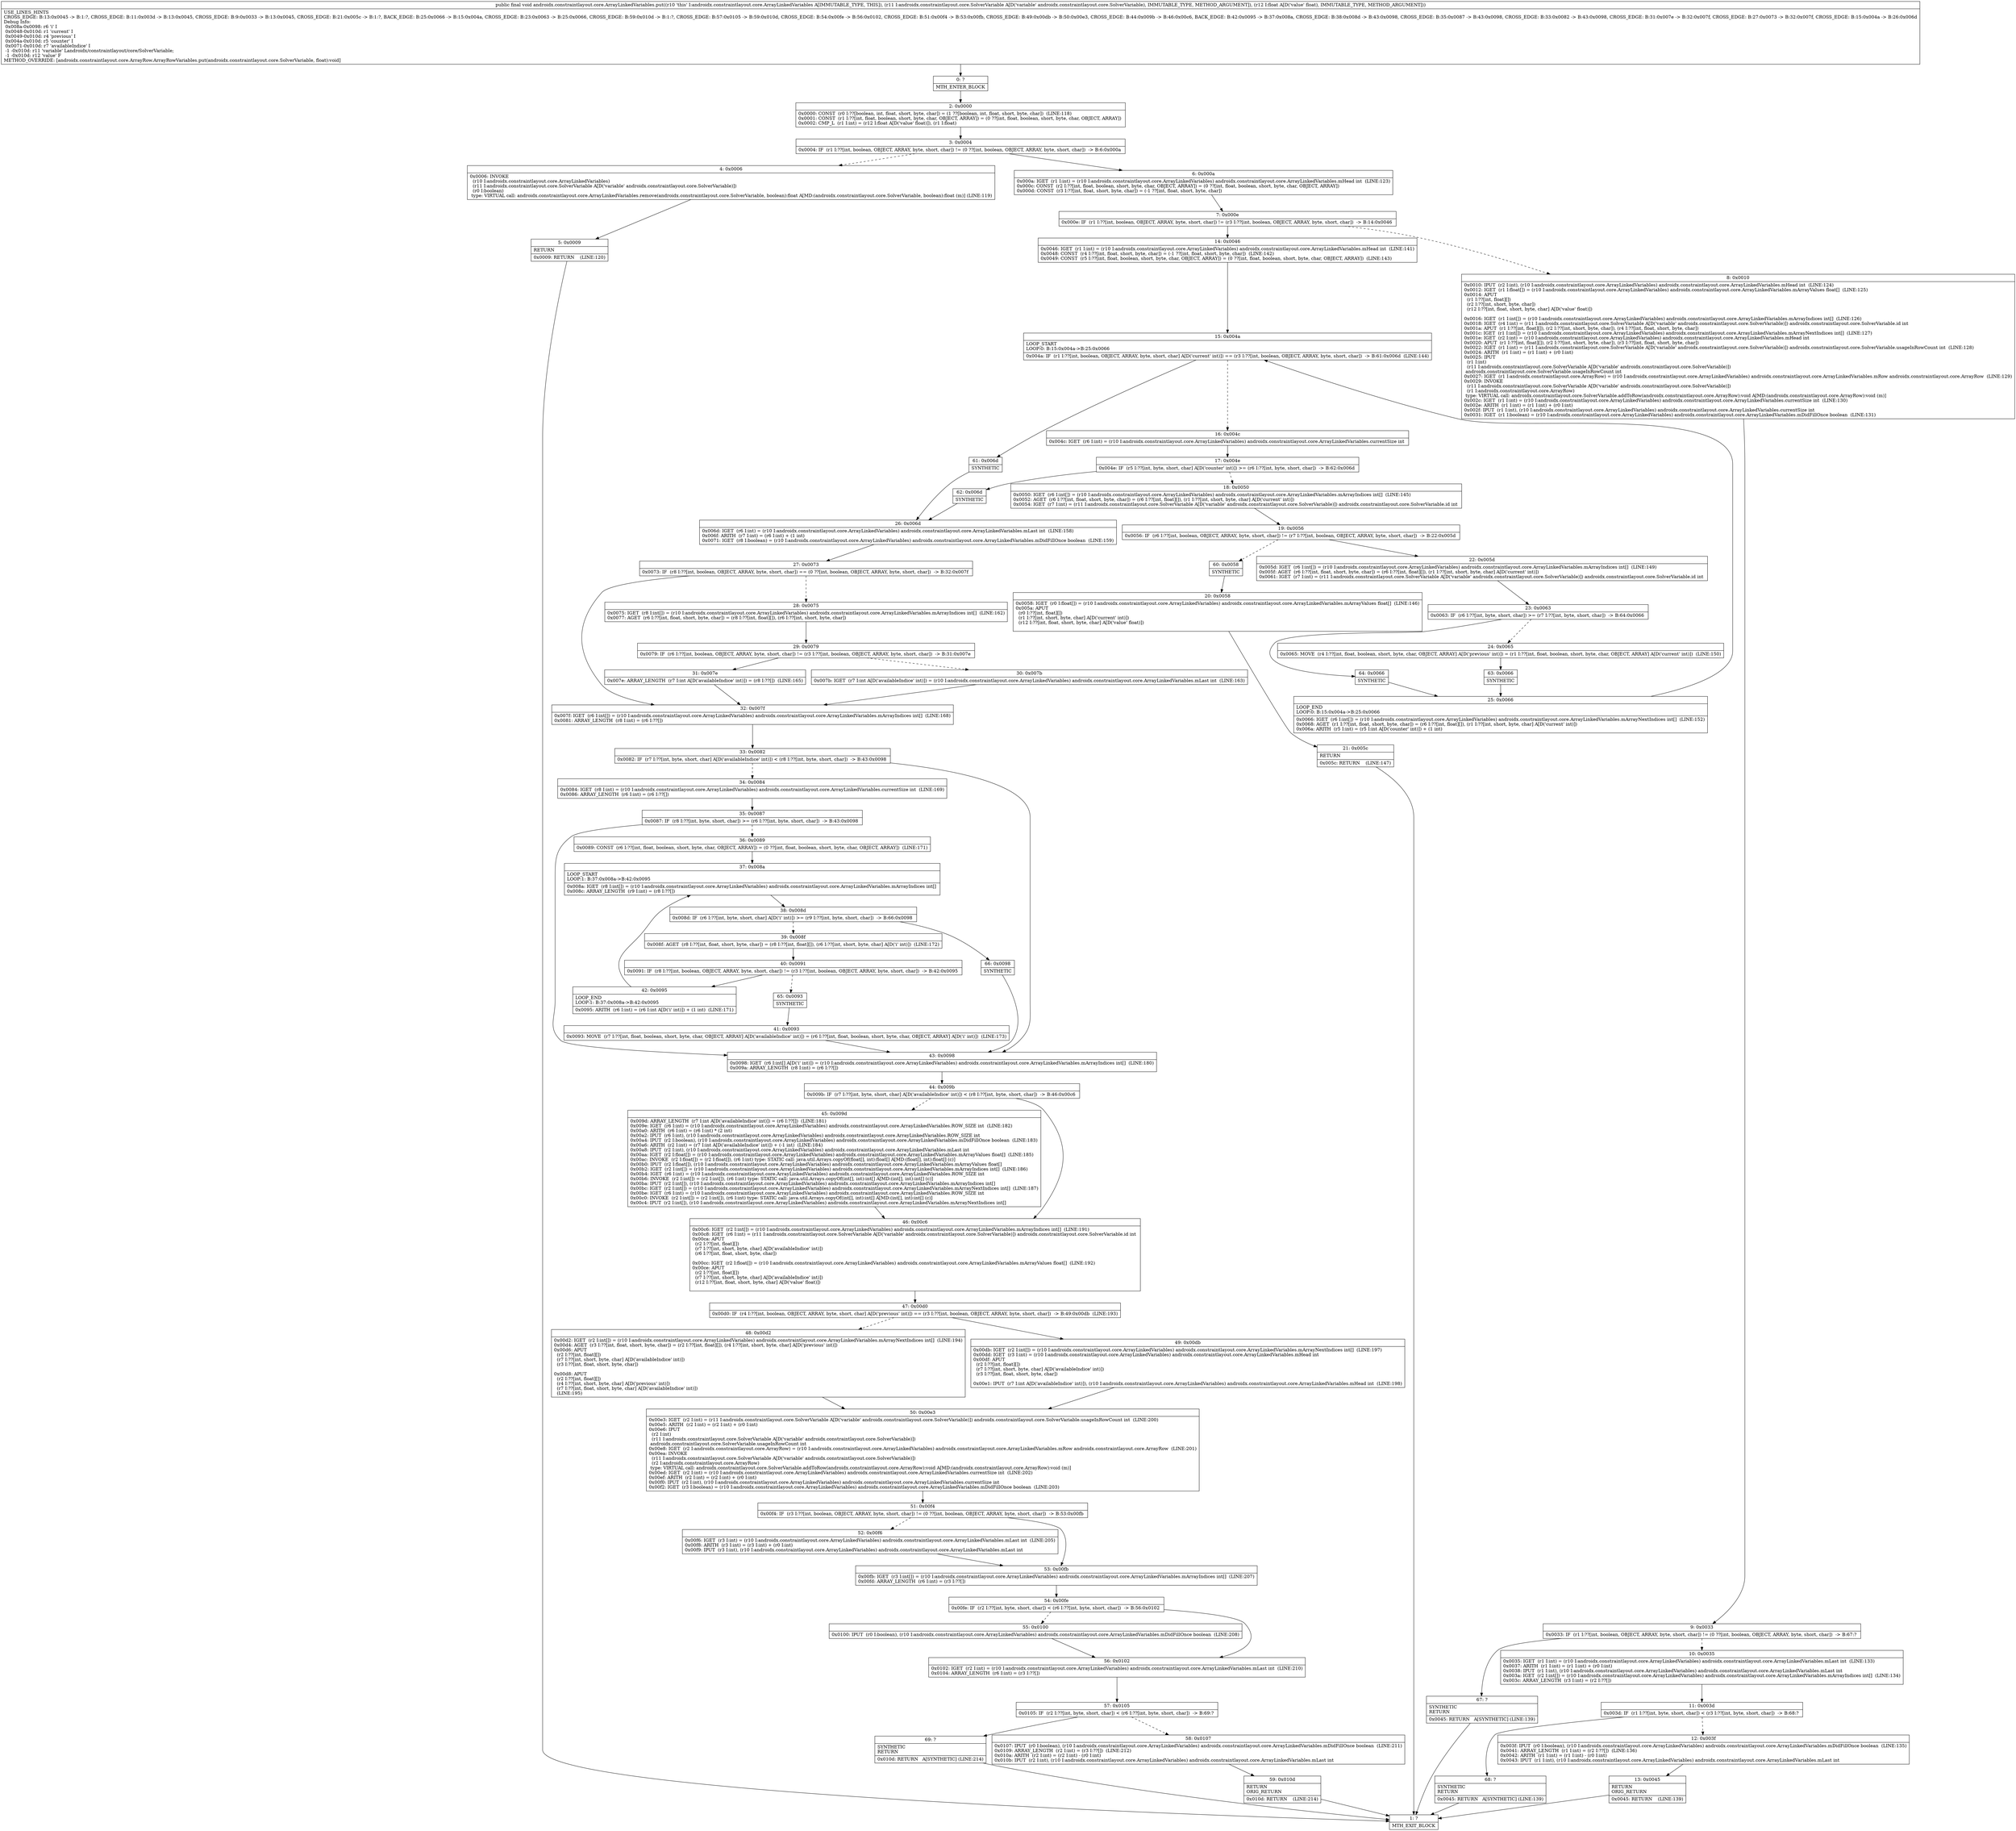 digraph "CFG forandroidx.constraintlayout.core.ArrayLinkedVariables.put(Landroidx\/constraintlayout\/core\/SolverVariable;F)V" {
Node_0 [shape=record,label="{0\:\ ?|MTH_ENTER_BLOCK\l}"];
Node_2 [shape=record,label="{2\:\ 0x0000|0x0000: CONST  (r0 I:??[boolean, int, float, short, byte, char]) = (1 ??[boolean, int, float, short, byte, char])  (LINE:118)\l0x0001: CONST  (r1 I:??[int, float, boolean, short, byte, char, OBJECT, ARRAY]) = (0 ??[int, float, boolean, short, byte, char, OBJECT, ARRAY]) \l0x0002: CMP_L  (r1 I:int) = (r12 I:float A[D('value' float)]), (r1 I:float) \l}"];
Node_3 [shape=record,label="{3\:\ 0x0004|0x0004: IF  (r1 I:??[int, boolean, OBJECT, ARRAY, byte, short, char]) != (0 ??[int, boolean, OBJECT, ARRAY, byte, short, char])  \-\> B:6:0x000a \l}"];
Node_4 [shape=record,label="{4\:\ 0x0006|0x0006: INVOKE  \l  (r10 I:androidx.constraintlayout.core.ArrayLinkedVariables)\l  (r11 I:androidx.constraintlayout.core.SolverVariable A[D('variable' androidx.constraintlayout.core.SolverVariable)])\l  (r0 I:boolean)\l type: VIRTUAL call: androidx.constraintlayout.core.ArrayLinkedVariables.remove(androidx.constraintlayout.core.SolverVariable, boolean):float A[MD:(androidx.constraintlayout.core.SolverVariable, boolean):float (m)] (LINE:119)\l}"];
Node_5 [shape=record,label="{5\:\ 0x0009|RETURN\l|0x0009: RETURN    (LINE:120)\l}"];
Node_1 [shape=record,label="{1\:\ ?|MTH_EXIT_BLOCK\l}"];
Node_6 [shape=record,label="{6\:\ 0x000a|0x000a: IGET  (r1 I:int) = (r10 I:androidx.constraintlayout.core.ArrayLinkedVariables) androidx.constraintlayout.core.ArrayLinkedVariables.mHead int  (LINE:123)\l0x000c: CONST  (r2 I:??[int, float, boolean, short, byte, char, OBJECT, ARRAY]) = (0 ??[int, float, boolean, short, byte, char, OBJECT, ARRAY]) \l0x000d: CONST  (r3 I:??[int, float, short, byte, char]) = (\-1 ??[int, float, short, byte, char]) \l}"];
Node_7 [shape=record,label="{7\:\ 0x000e|0x000e: IF  (r1 I:??[int, boolean, OBJECT, ARRAY, byte, short, char]) != (r3 I:??[int, boolean, OBJECT, ARRAY, byte, short, char])  \-\> B:14:0x0046 \l}"];
Node_8 [shape=record,label="{8\:\ 0x0010|0x0010: IPUT  (r2 I:int), (r10 I:androidx.constraintlayout.core.ArrayLinkedVariables) androidx.constraintlayout.core.ArrayLinkedVariables.mHead int  (LINE:124)\l0x0012: IGET  (r1 I:float[]) = (r10 I:androidx.constraintlayout.core.ArrayLinkedVariables) androidx.constraintlayout.core.ArrayLinkedVariables.mArrayValues float[]  (LINE:125)\l0x0014: APUT  \l  (r1 I:??[int, float][])\l  (r2 I:??[int, short, byte, char])\l  (r12 I:??[int, float, short, byte, char] A[D('value' float)])\l \l0x0016: IGET  (r1 I:int[]) = (r10 I:androidx.constraintlayout.core.ArrayLinkedVariables) androidx.constraintlayout.core.ArrayLinkedVariables.mArrayIndices int[]  (LINE:126)\l0x0018: IGET  (r4 I:int) = (r11 I:androidx.constraintlayout.core.SolverVariable A[D('variable' androidx.constraintlayout.core.SolverVariable)]) androidx.constraintlayout.core.SolverVariable.id int \l0x001a: APUT  (r1 I:??[int, float][]), (r2 I:??[int, short, byte, char]), (r4 I:??[int, float, short, byte, char]) \l0x001c: IGET  (r1 I:int[]) = (r10 I:androidx.constraintlayout.core.ArrayLinkedVariables) androidx.constraintlayout.core.ArrayLinkedVariables.mArrayNextIndices int[]  (LINE:127)\l0x001e: IGET  (r2 I:int) = (r10 I:androidx.constraintlayout.core.ArrayLinkedVariables) androidx.constraintlayout.core.ArrayLinkedVariables.mHead int \l0x0020: APUT  (r1 I:??[int, float][]), (r2 I:??[int, short, byte, char]), (r3 I:??[int, float, short, byte, char]) \l0x0022: IGET  (r1 I:int) = (r11 I:androidx.constraintlayout.core.SolverVariable A[D('variable' androidx.constraintlayout.core.SolverVariable)]) androidx.constraintlayout.core.SolverVariable.usageInRowCount int  (LINE:128)\l0x0024: ARITH  (r1 I:int) = (r1 I:int) + (r0 I:int) \l0x0025: IPUT  \l  (r1 I:int)\l  (r11 I:androidx.constraintlayout.core.SolverVariable A[D('variable' androidx.constraintlayout.core.SolverVariable)])\l androidx.constraintlayout.core.SolverVariable.usageInRowCount int \l0x0027: IGET  (r1 I:androidx.constraintlayout.core.ArrayRow) = (r10 I:androidx.constraintlayout.core.ArrayLinkedVariables) androidx.constraintlayout.core.ArrayLinkedVariables.mRow androidx.constraintlayout.core.ArrayRow  (LINE:129)\l0x0029: INVOKE  \l  (r11 I:androidx.constraintlayout.core.SolverVariable A[D('variable' androidx.constraintlayout.core.SolverVariable)])\l  (r1 I:androidx.constraintlayout.core.ArrayRow)\l type: VIRTUAL call: androidx.constraintlayout.core.SolverVariable.addToRow(androidx.constraintlayout.core.ArrayRow):void A[MD:(androidx.constraintlayout.core.ArrayRow):void (m)]\l0x002c: IGET  (r1 I:int) = (r10 I:androidx.constraintlayout.core.ArrayLinkedVariables) androidx.constraintlayout.core.ArrayLinkedVariables.currentSize int  (LINE:130)\l0x002e: ARITH  (r1 I:int) = (r1 I:int) + (r0 I:int) \l0x002f: IPUT  (r1 I:int), (r10 I:androidx.constraintlayout.core.ArrayLinkedVariables) androidx.constraintlayout.core.ArrayLinkedVariables.currentSize int \l0x0031: IGET  (r1 I:boolean) = (r10 I:androidx.constraintlayout.core.ArrayLinkedVariables) androidx.constraintlayout.core.ArrayLinkedVariables.mDidFillOnce boolean  (LINE:131)\l}"];
Node_9 [shape=record,label="{9\:\ 0x0033|0x0033: IF  (r1 I:??[int, boolean, OBJECT, ARRAY, byte, short, char]) != (0 ??[int, boolean, OBJECT, ARRAY, byte, short, char])  \-\> B:67:? \l}"];
Node_10 [shape=record,label="{10\:\ 0x0035|0x0035: IGET  (r1 I:int) = (r10 I:androidx.constraintlayout.core.ArrayLinkedVariables) androidx.constraintlayout.core.ArrayLinkedVariables.mLast int  (LINE:133)\l0x0037: ARITH  (r1 I:int) = (r1 I:int) + (r0 I:int) \l0x0038: IPUT  (r1 I:int), (r10 I:androidx.constraintlayout.core.ArrayLinkedVariables) androidx.constraintlayout.core.ArrayLinkedVariables.mLast int \l0x003a: IGET  (r2 I:int[]) = (r10 I:androidx.constraintlayout.core.ArrayLinkedVariables) androidx.constraintlayout.core.ArrayLinkedVariables.mArrayIndices int[]  (LINE:134)\l0x003c: ARRAY_LENGTH  (r3 I:int) = (r2 I:??[]) \l}"];
Node_11 [shape=record,label="{11\:\ 0x003d|0x003d: IF  (r1 I:??[int, byte, short, char]) \< (r3 I:??[int, byte, short, char])  \-\> B:68:? \l}"];
Node_12 [shape=record,label="{12\:\ 0x003f|0x003f: IPUT  (r0 I:boolean), (r10 I:androidx.constraintlayout.core.ArrayLinkedVariables) androidx.constraintlayout.core.ArrayLinkedVariables.mDidFillOnce boolean  (LINE:135)\l0x0041: ARRAY_LENGTH  (r1 I:int) = (r2 I:??[])  (LINE:136)\l0x0042: ARITH  (r1 I:int) = (r1 I:int) \- (r0 I:int) \l0x0043: IPUT  (r1 I:int), (r10 I:androidx.constraintlayout.core.ArrayLinkedVariables) androidx.constraintlayout.core.ArrayLinkedVariables.mLast int \l}"];
Node_13 [shape=record,label="{13\:\ 0x0045|RETURN\lORIG_RETURN\l|0x0045: RETURN    (LINE:139)\l}"];
Node_68 [shape=record,label="{68\:\ ?|SYNTHETIC\lRETURN\l|0x0045: RETURN   A[SYNTHETIC] (LINE:139)\l}"];
Node_67 [shape=record,label="{67\:\ ?|SYNTHETIC\lRETURN\l|0x0045: RETURN   A[SYNTHETIC] (LINE:139)\l}"];
Node_14 [shape=record,label="{14\:\ 0x0046|0x0046: IGET  (r1 I:int) = (r10 I:androidx.constraintlayout.core.ArrayLinkedVariables) androidx.constraintlayout.core.ArrayLinkedVariables.mHead int  (LINE:141)\l0x0048: CONST  (r4 I:??[int, float, short, byte, char]) = (\-1 ??[int, float, short, byte, char])  (LINE:142)\l0x0049: CONST  (r5 I:??[int, float, boolean, short, byte, char, OBJECT, ARRAY]) = (0 ??[int, float, boolean, short, byte, char, OBJECT, ARRAY])  (LINE:143)\l}"];
Node_15 [shape=record,label="{15\:\ 0x004a|LOOP_START\lLOOP:0: B:15:0x004a\-\>B:25:0x0066\l|0x004a: IF  (r1 I:??[int, boolean, OBJECT, ARRAY, byte, short, char] A[D('current' int)]) == (r3 I:??[int, boolean, OBJECT, ARRAY, byte, short, char])  \-\> B:61:0x006d  (LINE:144)\l}"];
Node_16 [shape=record,label="{16\:\ 0x004c|0x004c: IGET  (r6 I:int) = (r10 I:androidx.constraintlayout.core.ArrayLinkedVariables) androidx.constraintlayout.core.ArrayLinkedVariables.currentSize int \l}"];
Node_17 [shape=record,label="{17\:\ 0x004e|0x004e: IF  (r5 I:??[int, byte, short, char] A[D('counter' int)]) \>= (r6 I:??[int, byte, short, char])  \-\> B:62:0x006d \l}"];
Node_18 [shape=record,label="{18\:\ 0x0050|0x0050: IGET  (r6 I:int[]) = (r10 I:androidx.constraintlayout.core.ArrayLinkedVariables) androidx.constraintlayout.core.ArrayLinkedVariables.mArrayIndices int[]  (LINE:145)\l0x0052: AGET  (r6 I:??[int, float, short, byte, char]) = (r6 I:??[int, float][]), (r1 I:??[int, short, byte, char] A[D('current' int)]) \l0x0054: IGET  (r7 I:int) = (r11 I:androidx.constraintlayout.core.SolverVariable A[D('variable' androidx.constraintlayout.core.SolverVariable)]) androidx.constraintlayout.core.SolverVariable.id int \l}"];
Node_19 [shape=record,label="{19\:\ 0x0056|0x0056: IF  (r6 I:??[int, boolean, OBJECT, ARRAY, byte, short, char]) != (r7 I:??[int, boolean, OBJECT, ARRAY, byte, short, char])  \-\> B:22:0x005d \l}"];
Node_22 [shape=record,label="{22\:\ 0x005d|0x005d: IGET  (r6 I:int[]) = (r10 I:androidx.constraintlayout.core.ArrayLinkedVariables) androidx.constraintlayout.core.ArrayLinkedVariables.mArrayIndices int[]  (LINE:149)\l0x005f: AGET  (r6 I:??[int, float, short, byte, char]) = (r6 I:??[int, float][]), (r1 I:??[int, short, byte, char] A[D('current' int)]) \l0x0061: IGET  (r7 I:int) = (r11 I:androidx.constraintlayout.core.SolverVariable A[D('variable' androidx.constraintlayout.core.SolverVariable)]) androidx.constraintlayout.core.SolverVariable.id int \l}"];
Node_23 [shape=record,label="{23\:\ 0x0063|0x0063: IF  (r6 I:??[int, byte, short, char]) \>= (r7 I:??[int, byte, short, char])  \-\> B:64:0x0066 \l}"];
Node_24 [shape=record,label="{24\:\ 0x0065|0x0065: MOVE  (r4 I:??[int, float, boolean, short, byte, char, OBJECT, ARRAY] A[D('previous' int)]) = (r1 I:??[int, float, boolean, short, byte, char, OBJECT, ARRAY] A[D('current' int)])  (LINE:150)\l}"];
Node_63 [shape=record,label="{63\:\ 0x0066|SYNTHETIC\l}"];
Node_25 [shape=record,label="{25\:\ 0x0066|LOOP_END\lLOOP:0: B:15:0x004a\-\>B:25:0x0066\l|0x0066: IGET  (r6 I:int[]) = (r10 I:androidx.constraintlayout.core.ArrayLinkedVariables) androidx.constraintlayout.core.ArrayLinkedVariables.mArrayNextIndices int[]  (LINE:152)\l0x0068: AGET  (r1 I:??[int, float, short, byte, char]) = (r6 I:??[int, float][]), (r1 I:??[int, short, byte, char] A[D('current' int)]) \l0x006a: ARITH  (r5 I:int) = (r5 I:int A[D('counter' int)]) + (1 int) \l}"];
Node_64 [shape=record,label="{64\:\ 0x0066|SYNTHETIC\l}"];
Node_60 [shape=record,label="{60\:\ 0x0058|SYNTHETIC\l}"];
Node_20 [shape=record,label="{20\:\ 0x0058|0x0058: IGET  (r0 I:float[]) = (r10 I:androidx.constraintlayout.core.ArrayLinkedVariables) androidx.constraintlayout.core.ArrayLinkedVariables.mArrayValues float[]  (LINE:146)\l0x005a: APUT  \l  (r0 I:??[int, float][])\l  (r1 I:??[int, short, byte, char] A[D('current' int)])\l  (r12 I:??[int, float, short, byte, char] A[D('value' float)])\l \l}"];
Node_21 [shape=record,label="{21\:\ 0x005c|RETURN\l|0x005c: RETURN    (LINE:147)\l}"];
Node_62 [shape=record,label="{62\:\ 0x006d|SYNTHETIC\l}"];
Node_26 [shape=record,label="{26\:\ 0x006d|0x006d: IGET  (r6 I:int) = (r10 I:androidx.constraintlayout.core.ArrayLinkedVariables) androidx.constraintlayout.core.ArrayLinkedVariables.mLast int  (LINE:158)\l0x006f: ARITH  (r7 I:int) = (r6 I:int) + (1 int) \l0x0071: IGET  (r8 I:boolean) = (r10 I:androidx.constraintlayout.core.ArrayLinkedVariables) androidx.constraintlayout.core.ArrayLinkedVariables.mDidFillOnce boolean  (LINE:159)\l}"];
Node_27 [shape=record,label="{27\:\ 0x0073|0x0073: IF  (r8 I:??[int, boolean, OBJECT, ARRAY, byte, short, char]) == (0 ??[int, boolean, OBJECT, ARRAY, byte, short, char])  \-\> B:32:0x007f \l}"];
Node_28 [shape=record,label="{28\:\ 0x0075|0x0075: IGET  (r8 I:int[]) = (r10 I:androidx.constraintlayout.core.ArrayLinkedVariables) androidx.constraintlayout.core.ArrayLinkedVariables.mArrayIndices int[]  (LINE:162)\l0x0077: AGET  (r6 I:??[int, float, short, byte, char]) = (r8 I:??[int, float][]), (r6 I:??[int, short, byte, char]) \l}"];
Node_29 [shape=record,label="{29\:\ 0x0079|0x0079: IF  (r6 I:??[int, boolean, OBJECT, ARRAY, byte, short, char]) != (r3 I:??[int, boolean, OBJECT, ARRAY, byte, short, char])  \-\> B:31:0x007e \l}"];
Node_30 [shape=record,label="{30\:\ 0x007b|0x007b: IGET  (r7 I:int A[D('availableIndice' int)]) = (r10 I:androidx.constraintlayout.core.ArrayLinkedVariables) androidx.constraintlayout.core.ArrayLinkedVariables.mLast int  (LINE:163)\l}"];
Node_31 [shape=record,label="{31\:\ 0x007e|0x007e: ARRAY_LENGTH  (r7 I:int A[D('availableIndice' int)]) = (r8 I:??[])  (LINE:165)\l}"];
Node_32 [shape=record,label="{32\:\ 0x007f|0x007f: IGET  (r6 I:int[]) = (r10 I:androidx.constraintlayout.core.ArrayLinkedVariables) androidx.constraintlayout.core.ArrayLinkedVariables.mArrayIndices int[]  (LINE:168)\l0x0081: ARRAY_LENGTH  (r8 I:int) = (r6 I:??[]) \l}"];
Node_33 [shape=record,label="{33\:\ 0x0082|0x0082: IF  (r7 I:??[int, byte, short, char] A[D('availableIndice' int)]) \< (r8 I:??[int, byte, short, char])  \-\> B:43:0x0098 \l}"];
Node_34 [shape=record,label="{34\:\ 0x0084|0x0084: IGET  (r8 I:int) = (r10 I:androidx.constraintlayout.core.ArrayLinkedVariables) androidx.constraintlayout.core.ArrayLinkedVariables.currentSize int  (LINE:169)\l0x0086: ARRAY_LENGTH  (r6 I:int) = (r6 I:??[]) \l}"];
Node_35 [shape=record,label="{35\:\ 0x0087|0x0087: IF  (r8 I:??[int, byte, short, char]) \>= (r6 I:??[int, byte, short, char])  \-\> B:43:0x0098 \l}"];
Node_36 [shape=record,label="{36\:\ 0x0089|0x0089: CONST  (r6 I:??[int, float, boolean, short, byte, char, OBJECT, ARRAY]) = (0 ??[int, float, boolean, short, byte, char, OBJECT, ARRAY])  (LINE:171)\l}"];
Node_37 [shape=record,label="{37\:\ 0x008a|LOOP_START\lLOOP:1: B:37:0x008a\-\>B:42:0x0095\l|0x008a: IGET  (r8 I:int[]) = (r10 I:androidx.constraintlayout.core.ArrayLinkedVariables) androidx.constraintlayout.core.ArrayLinkedVariables.mArrayIndices int[] \l0x008c: ARRAY_LENGTH  (r9 I:int) = (r8 I:??[]) \l}"];
Node_38 [shape=record,label="{38\:\ 0x008d|0x008d: IF  (r6 I:??[int, byte, short, char] A[D('i' int)]) \>= (r9 I:??[int, byte, short, char])  \-\> B:66:0x0098 \l}"];
Node_39 [shape=record,label="{39\:\ 0x008f|0x008f: AGET  (r8 I:??[int, float, short, byte, char]) = (r8 I:??[int, float][]), (r6 I:??[int, short, byte, char] A[D('i' int)])  (LINE:172)\l}"];
Node_40 [shape=record,label="{40\:\ 0x0091|0x0091: IF  (r8 I:??[int, boolean, OBJECT, ARRAY, byte, short, char]) != (r3 I:??[int, boolean, OBJECT, ARRAY, byte, short, char])  \-\> B:42:0x0095 \l}"];
Node_42 [shape=record,label="{42\:\ 0x0095|LOOP_END\lLOOP:1: B:37:0x008a\-\>B:42:0x0095\l|0x0095: ARITH  (r6 I:int) = (r6 I:int A[D('i' int)]) + (1 int)  (LINE:171)\l}"];
Node_65 [shape=record,label="{65\:\ 0x0093|SYNTHETIC\l}"];
Node_41 [shape=record,label="{41\:\ 0x0093|0x0093: MOVE  (r7 I:??[int, float, boolean, short, byte, char, OBJECT, ARRAY] A[D('availableIndice' int)]) = (r6 I:??[int, float, boolean, short, byte, char, OBJECT, ARRAY] A[D('i' int)])  (LINE:173)\l}"];
Node_66 [shape=record,label="{66\:\ 0x0098|SYNTHETIC\l}"];
Node_43 [shape=record,label="{43\:\ 0x0098|0x0098: IGET  (r6 I:int[] A[D('i' int)]) = (r10 I:androidx.constraintlayout.core.ArrayLinkedVariables) androidx.constraintlayout.core.ArrayLinkedVariables.mArrayIndices int[]  (LINE:180)\l0x009a: ARRAY_LENGTH  (r8 I:int) = (r6 I:??[]) \l}"];
Node_44 [shape=record,label="{44\:\ 0x009b|0x009b: IF  (r7 I:??[int, byte, short, char] A[D('availableIndice' int)]) \< (r8 I:??[int, byte, short, char])  \-\> B:46:0x00c6 \l}"];
Node_45 [shape=record,label="{45\:\ 0x009d|0x009d: ARRAY_LENGTH  (r7 I:int A[D('availableIndice' int)]) = (r6 I:??[])  (LINE:181)\l0x009e: IGET  (r6 I:int) = (r10 I:androidx.constraintlayout.core.ArrayLinkedVariables) androidx.constraintlayout.core.ArrayLinkedVariables.ROW_SIZE int  (LINE:182)\l0x00a0: ARITH  (r6 I:int) = (r6 I:int) * (2 int) \l0x00a2: IPUT  (r6 I:int), (r10 I:androidx.constraintlayout.core.ArrayLinkedVariables) androidx.constraintlayout.core.ArrayLinkedVariables.ROW_SIZE int \l0x00a4: IPUT  (r2 I:boolean), (r10 I:androidx.constraintlayout.core.ArrayLinkedVariables) androidx.constraintlayout.core.ArrayLinkedVariables.mDidFillOnce boolean  (LINE:183)\l0x00a6: ARITH  (r2 I:int) = (r7 I:int A[D('availableIndice' int)]) + (\-1 int)  (LINE:184)\l0x00a8: IPUT  (r2 I:int), (r10 I:androidx.constraintlayout.core.ArrayLinkedVariables) androidx.constraintlayout.core.ArrayLinkedVariables.mLast int \l0x00aa: IGET  (r2 I:float[]) = (r10 I:androidx.constraintlayout.core.ArrayLinkedVariables) androidx.constraintlayout.core.ArrayLinkedVariables.mArrayValues float[]  (LINE:185)\l0x00ac: INVOKE  (r2 I:float[]) = (r2 I:float[]), (r6 I:int) type: STATIC call: java.util.Arrays.copyOf(float[], int):float[] A[MD:(float[], int):float[] (c)]\l0x00b0: IPUT  (r2 I:float[]), (r10 I:androidx.constraintlayout.core.ArrayLinkedVariables) androidx.constraintlayout.core.ArrayLinkedVariables.mArrayValues float[] \l0x00b2: IGET  (r2 I:int[]) = (r10 I:androidx.constraintlayout.core.ArrayLinkedVariables) androidx.constraintlayout.core.ArrayLinkedVariables.mArrayIndices int[]  (LINE:186)\l0x00b4: IGET  (r6 I:int) = (r10 I:androidx.constraintlayout.core.ArrayLinkedVariables) androidx.constraintlayout.core.ArrayLinkedVariables.ROW_SIZE int \l0x00b6: INVOKE  (r2 I:int[]) = (r2 I:int[]), (r6 I:int) type: STATIC call: java.util.Arrays.copyOf(int[], int):int[] A[MD:(int[], int):int[] (c)]\l0x00ba: IPUT  (r2 I:int[]), (r10 I:androidx.constraintlayout.core.ArrayLinkedVariables) androidx.constraintlayout.core.ArrayLinkedVariables.mArrayIndices int[] \l0x00bc: IGET  (r2 I:int[]) = (r10 I:androidx.constraintlayout.core.ArrayLinkedVariables) androidx.constraintlayout.core.ArrayLinkedVariables.mArrayNextIndices int[]  (LINE:187)\l0x00be: IGET  (r6 I:int) = (r10 I:androidx.constraintlayout.core.ArrayLinkedVariables) androidx.constraintlayout.core.ArrayLinkedVariables.ROW_SIZE int \l0x00c0: INVOKE  (r2 I:int[]) = (r2 I:int[]), (r6 I:int) type: STATIC call: java.util.Arrays.copyOf(int[], int):int[] A[MD:(int[], int):int[] (c)]\l0x00c4: IPUT  (r2 I:int[]), (r10 I:androidx.constraintlayout.core.ArrayLinkedVariables) androidx.constraintlayout.core.ArrayLinkedVariables.mArrayNextIndices int[] \l}"];
Node_46 [shape=record,label="{46\:\ 0x00c6|0x00c6: IGET  (r2 I:int[]) = (r10 I:androidx.constraintlayout.core.ArrayLinkedVariables) androidx.constraintlayout.core.ArrayLinkedVariables.mArrayIndices int[]  (LINE:191)\l0x00c8: IGET  (r6 I:int) = (r11 I:androidx.constraintlayout.core.SolverVariable A[D('variable' androidx.constraintlayout.core.SolverVariable)]) androidx.constraintlayout.core.SolverVariable.id int \l0x00ca: APUT  \l  (r2 I:??[int, float][])\l  (r7 I:??[int, short, byte, char] A[D('availableIndice' int)])\l  (r6 I:??[int, float, short, byte, char])\l \l0x00cc: IGET  (r2 I:float[]) = (r10 I:androidx.constraintlayout.core.ArrayLinkedVariables) androidx.constraintlayout.core.ArrayLinkedVariables.mArrayValues float[]  (LINE:192)\l0x00ce: APUT  \l  (r2 I:??[int, float][])\l  (r7 I:??[int, short, byte, char] A[D('availableIndice' int)])\l  (r12 I:??[int, float, short, byte, char] A[D('value' float)])\l \l}"];
Node_47 [shape=record,label="{47\:\ 0x00d0|0x00d0: IF  (r4 I:??[int, boolean, OBJECT, ARRAY, byte, short, char] A[D('previous' int)]) == (r3 I:??[int, boolean, OBJECT, ARRAY, byte, short, char])  \-\> B:49:0x00db  (LINE:193)\l}"];
Node_48 [shape=record,label="{48\:\ 0x00d2|0x00d2: IGET  (r2 I:int[]) = (r10 I:androidx.constraintlayout.core.ArrayLinkedVariables) androidx.constraintlayout.core.ArrayLinkedVariables.mArrayNextIndices int[]  (LINE:194)\l0x00d4: AGET  (r3 I:??[int, float, short, byte, char]) = (r2 I:??[int, float][]), (r4 I:??[int, short, byte, char] A[D('previous' int)]) \l0x00d6: APUT  \l  (r2 I:??[int, float][])\l  (r7 I:??[int, short, byte, char] A[D('availableIndice' int)])\l  (r3 I:??[int, float, short, byte, char])\l \l0x00d8: APUT  \l  (r2 I:??[int, float][])\l  (r4 I:??[int, short, byte, char] A[D('previous' int)])\l  (r7 I:??[int, float, short, byte, char] A[D('availableIndice' int)])\l  (LINE:195)\l}"];
Node_50 [shape=record,label="{50\:\ 0x00e3|0x00e3: IGET  (r2 I:int) = (r11 I:androidx.constraintlayout.core.SolverVariable A[D('variable' androidx.constraintlayout.core.SolverVariable)]) androidx.constraintlayout.core.SolverVariable.usageInRowCount int  (LINE:200)\l0x00e5: ARITH  (r2 I:int) = (r2 I:int) + (r0 I:int) \l0x00e6: IPUT  \l  (r2 I:int)\l  (r11 I:androidx.constraintlayout.core.SolverVariable A[D('variable' androidx.constraintlayout.core.SolverVariable)])\l androidx.constraintlayout.core.SolverVariable.usageInRowCount int \l0x00e8: IGET  (r2 I:androidx.constraintlayout.core.ArrayRow) = (r10 I:androidx.constraintlayout.core.ArrayLinkedVariables) androidx.constraintlayout.core.ArrayLinkedVariables.mRow androidx.constraintlayout.core.ArrayRow  (LINE:201)\l0x00ea: INVOKE  \l  (r11 I:androidx.constraintlayout.core.SolverVariable A[D('variable' androidx.constraintlayout.core.SolverVariable)])\l  (r2 I:androidx.constraintlayout.core.ArrayRow)\l type: VIRTUAL call: androidx.constraintlayout.core.SolverVariable.addToRow(androidx.constraintlayout.core.ArrayRow):void A[MD:(androidx.constraintlayout.core.ArrayRow):void (m)]\l0x00ed: IGET  (r2 I:int) = (r10 I:androidx.constraintlayout.core.ArrayLinkedVariables) androidx.constraintlayout.core.ArrayLinkedVariables.currentSize int  (LINE:202)\l0x00ef: ARITH  (r2 I:int) = (r2 I:int) + (r0 I:int) \l0x00f0: IPUT  (r2 I:int), (r10 I:androidx.constraintlayout.core.ArrayLinkedVariables) androidx.constraintlayout.core.ArrayLinkedVariables.currentSize int \l0x00f2: IGET  (r3 I:boolean) = (r10 I:androidx.constraintlayout.core.ArrayLinkedVariables) androidx.constraintlayout.core.ArrayLinkedVariables.mDidFillOnce boolean  (LINE:203)\l}"];
Node_51 [shape=record,label="{51\:\ 0x00f4|0x00f4: IF  (r3 I:??[int, boolean, OBJECT, ARRAY, byte, short, char]) != (0 ??[int, boolean, OBJECT, ARRAY, byte, short, char])  \-\> B:53:0x00fb \l}"];
Node_52 [shape=record,label="{52\:\ 0x00f6|0x00f6: IGET  (r3 I:int) = (r10 I:androidx.constraintlayout.core.ArrayLinkedVariables) androidx.constraintlayout.core.ArrayLinkedVariables.mLast int  (LINE:205)\l0x00f8: ARITH  (r3 I:int) = (r3 I:int) + (r0 I:int) \l0x00f9: IPUT  (r3 I:int), (r10 I:androidx.constraintlayout.core.ArrayLinkedVariables) androidx.constraintlayout.core.ArrayLinkedVariables.mLast int \l}"];
Node_53 [shape=record,label="{53\:\ 0x00fb|0x00fb: IGET  (r3 I:int[]) = (r10 I:androidx.constraintlayout.core.ArrayLinkedVariables) androidx.constraintlayout.core.ArrayLinkedVariables.mArrayIndices int[]  (LINE:207)\l0x00fd: ARRAY_LENGTH  (r6 I:int) = (r3 I:??[]) \l}"];
Node_54 [shape=record,label="{54\:\ 0x00fe|0x00fe: IF  (r2 I:??[int, byte, short, char]) \< (r6 I:??[int, byte, short, char])  \-\> B:56:0x0102 \l}"];
Node_55 [shape=record,label="{55\:\ 0x0100|0x0100: IPUT  (r0 I:boolean), (r10 I:androidx.constraintlayout.core.ArrayLinkedVariables) androidx.constraintlayout.core.ArrayLinkedVariables.mDidFillOnce boolean  (LINE:208)\l}"];
Node_56 [shape=record,label="{56\:\ 0x0102|0x0102: IGET  (r2 I:int) = (r10 I:androidx.constraintlayout.core.ArrayLinkedVariables) androidx.constraintlayout.core.ArrayLinkedVariables.mLast int  (LINE:210)\l0x0104: ARRAY_LENGTH  (r6 I:int) = (r3 I:??[]) \l}"];
Node_57 [shape=record,label="{57\:\ 0x0105|0x0105: IF  (r2 I:??[int, byte, short, char]) \< (r6 I:??[int, byte, short, char])  \-\> B:69:? \l}"];
Node_58 [shape=record,label="{58\:\ 0x0107|0x0107: IPUT  (r0 I:boolean), (r10 I:androidx.constraintlayout.core.ArrayLinkedVariables) androidx.constraintlayout.core.ArrayLinkedVariables.mDidFillOnce boolean  (LINE:211)\l0x0109: ARRAY_LENGTH  (r2 I:int) = (r3 I:??[])  (LINE:212)\l0x010a: ARITH  (r2 I:int) = (r2 I:int) \- (r0 I:int) \l0x010b: IPUT  (r2 I:int), (r10 I:androidx.constraintlayout.core.ArrayLinkedVariables) androidx.constraintlayout.core.ArrayLinkedVariables.mLast int \l}"];
Node_59 [shape=record,label="{59\:\ 0x010d|RETURN\lORIG_RETURN\l|0x010d: RETURN    (LINE:214)\l}"];
Node_69 [shape=record,label="{69\:\ ?|SYNTHETIC\lRETURN\l|0x010d: RETURN   A[SYNTHETIC] (LINE:214)\l}"];
Node_49 [shape=record,label="{49\:\ 0x00db|0x00db: IGET  (r2 I:int[]) = (r10 I:androidx.constraintlayout.core.ArrayLinkedVariables) androidx.constraintlayout.core.ArrayLinkedVariables.mArrayNextIndices int[]  (LINE:197)\l0x00dd: IGET  (r3 I:int) = (r10 I:androidx.constraintlayout.core.ArrayLinkedVariables) androidx.constraintlayout.core.ArrayLinkedVariables.mHead int \l0x00df: APUT  \l  (r2 I:??[int, float][])\l  (r7 I:??[int, short, byte, char] A[D('availableIndice' int)])\l  (r3 I:??[int, float, short, byte, char])\l \l0x00e1: IPUT  (r7 I:int A[D('availableIndice' int)]), (r10 I:androidx.constraintlayout.core.ArrayLinkedVariables) androidx.constraintlayout.core.ArrayLinkedVariables.mHead int  (LINE:198)\l}"];
Node_61 [shape=record,label="{61\:\ 0x006d|SYNTHETIC\l}"];
MethodNode[shape=record,label="{public final void androidx.constraintlayout.core.ArrayLinkedVariables.put((r10 'this' I:androidx.constraintlayout.core.ArrayLinkedVariables A[IMMUTABLE_TYPE, THIS]), (r11 I:androidx.constraintlayout.core.SolverVariable A[D('variable' androidx.constraintlayout.core.SolverVariable), IMMUTABLE_TYPE, METHOD_ARGUMENT]), (r12 I:float A[D('value' float), IMMUTABLE_TYPE, METHOD_ARGUMENT]))  | USE_LINES_HINTS\lCROSS_EDGE: B:13:0x0045 \-\> B:1:?, CROSS_EDGE: B:11:0x003d \-\> B:13:0x0045, CROSS_EDGE: B:9:0x0033 \-\> B:13:0x0045, CROSS_EDGE: B:21:0x005c \-\> B:1:?, BACK_EDGE: B:25:0x0066 \-\> B:15:0x004a, CROSS_EDGE: B:23:0x0063 \-\> B:25:0x0066, CROSS_EDGE: B:59:0x010d \-\> B:1:?, CROSS_EDGE: B:57:0x0105 \-\> B:59:0x010d, CROSS_EDGE: B:54:0x00fe \-\> B:56:0x0102, CROSS_EDGE: B:51:0x00f4 \-\> B:53:0x00fb, CROSS_EDGE: B:49:0x00db \-\> B:50:0x00e3, CROSS_EDGE: B:44:0x009b \-\> B:46:0x00c6, BACK_EDGE: B:42:0x0095 \-\> B:37:0x008a, CROSS_EDGE: B:38:0x008d \-\> B:43:0x0098, CROSS_EDGE: B:35:0x0087 \-\> B:43:0x0098, CROSS_EDGE: B:33:0x0082 \-\> B:43:0x0098, CROSS_EDGE: B:31:0x007e \-\> B:32:0x007f, CROSS_EDGE: B:27:0x0073 \-\> B:32:0x007f, CROSS_EDGE: B:15:0x004a \-\> B:26:0x006d\lDebug Info:\l  0x008a\-0x0098: r6 'i' I\l  0x0048\-0x010d: r1 'current' I\l  0x0049\-0x010d: r4 'previous' I\l  0x004a\-0x010d: r5 'counter' I\l  0x0071\-0x010d: r7 'availableIndice' I\l  \-1 \-0x010d: r11 'variable' Landroidx\/constraintlayout\/core\/SolverVariable;\l  \-1 \-0x010d: r12 'value' F\lMETHOD_OVERRIDE: [androidx.constraintlayout.core.ArrayRow.ArrayRowVariables.put(androidx.constraintlayout.core.SolverVariable, float):void]\l}"];
MethodNode -> Node_0;Node_0 -> Node_2;
Node_2 -> Node_3;
Node_3 -> Node_4[style=dashed];
Node_3 -> Node_6;
Node_4 -> Node_5;
Node_5 -> Node_1;
Node_6 -> Node_7;
Node_7 -> Node_8[style=dashed];
Node_7 -> Node_14;
Node_8 -> Node_9;
Node_9 -> Node_10[style=dashed];
Node_9 -> Node_67;
Node_10 -> Node_11;
Node_11 -> Node_12[style=dashed];
Node_11 -> Node_68;
Node_12 -> Node_13;
Node_13 -> Node_1;
Node_68 -> Node_1;
Node_67 -> Node_1;
Node_14 -> Node_15;
Node_15 -> Node_16[style=dashed];
Node_15 -> Node_61;
Node_16 -> Node_17;
Node_17 -> Node_18[style=dashed];
Node_17 -> Node_62;
Node_18 -> Node_19;
Node_19 -> Node_22;
Node_19 -> Node_60[style=dashed];
Node_22 -> Node_23;
Node_23 -> Node_24[style=dashed];
Node_23 -> Node_64;
Node_24 -> Node_63;
Node_63 -> Node_25;
Node_25 -> Node_15;
Node_64 -> Node_25;
Node_60 -> Node_20;
Node_20 -> Node_21;
Node_21 -> Node_1;
Node_62 -> Node_26;
Node_26 -> Node_27;
Node_27 -> Node_28[style=dashed];
Node_27 -> Node_32;
Node_28 -> Node_29;
Node_29 -> Node_30[style=dashed];
Node_29 -> Node_31;
Node_30 -> Node_32;
Node_31 -> Node_32;
Node_32 -> Node_33;
Node_33 -> Node_34[style=dashed];
Node_33 -> Node_43;
Node_34 -> Node_35;
Node_35 -> Node_36[style=dashed];
Node_35 -> Node_43;
Node_36 -> Node_37;
Node_37 -> Node_38;
Node_38 -> Node_39[style=dashed];
Node_38 -> Node_66;
Node_39 -> Node_40;
Node_40 -> Node_42;
Node_40 -> Node_65[style=dashed];
Node_42 -> Node_37;
Node_65 -> Node_41;
Node_41 -> Node_43;
Node_66 -> Node_43;
Node_43 -> Node_44;
Node_44 -> Node_45[style=dashed];
Node_44 -> Node_46;
Node_45 -> Node_46;
Node_46 -> Node_47;
Node_47 -> Node_48[style=dashed];
Node_47 -> Node_49;
Node_48 -> Node_50;
Node_50 -> Node_51;
Node_51 -> Node_52[style=dashed];
Node_51 -> Node_53;
Node_52 -> Node_53;
Node_53 -> Node_54;
Node_54 -> Node_55[style=dashed];
Node_54 -> Node_56;
Node_55 -> Node_56;
Node_56 -> Node_57;
Node_57 -> Node_58[style=dashed];
Node_57 -> Node_69;
Node_58 -> Node_59;
Node_59 -> Node_1;
Node_69 -> Node_1;
Node_49 -> Node_50;
Node_61 -> Node_26;
}

